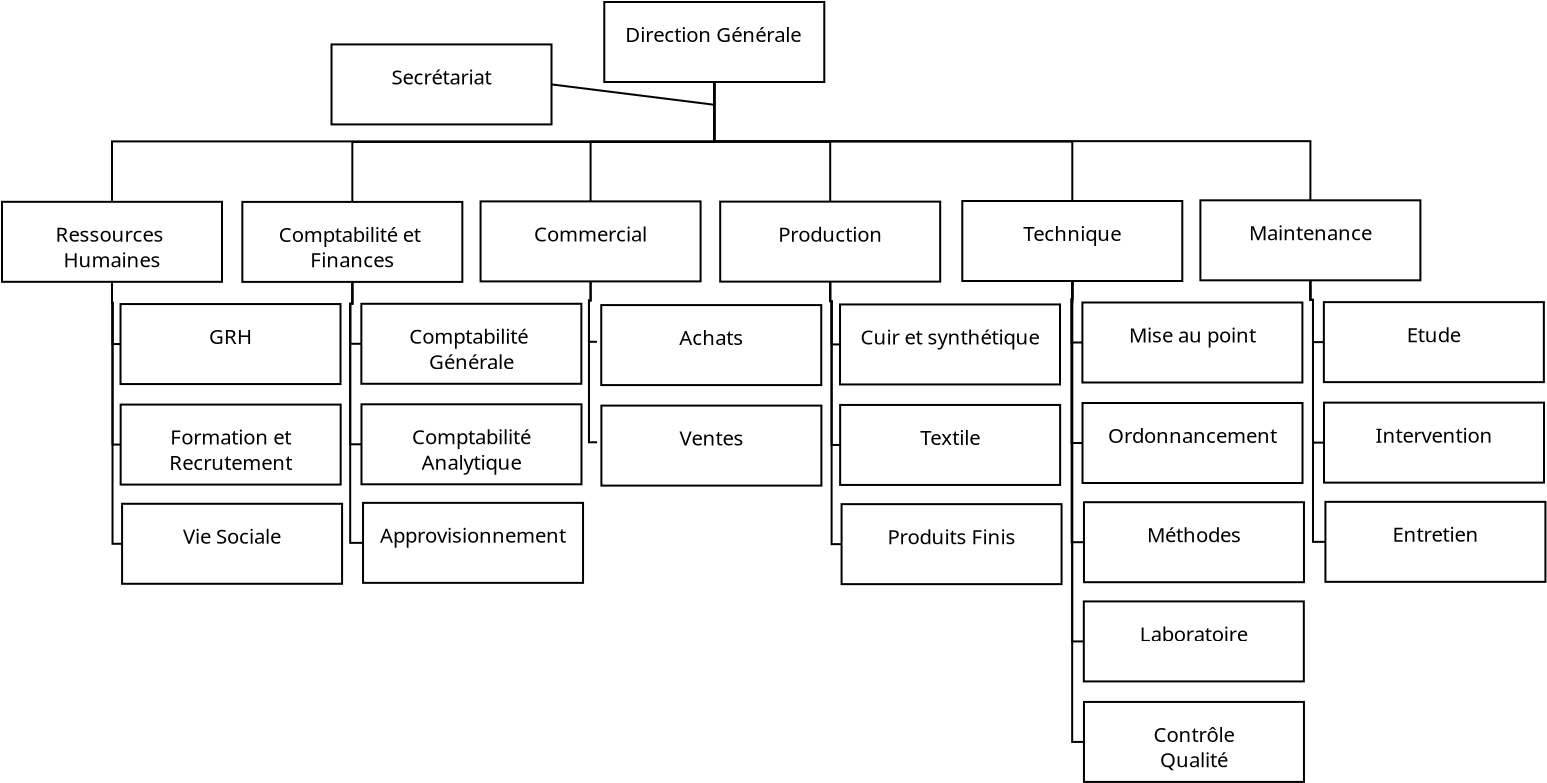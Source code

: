 <?xml version="1.0" encoding="UTF-8"?>
<dia:diagram xmlns:dia="http://www.lysator.liu.se/~alla/dia/">
  <dia:layer name="Arrière-plan" visible="true" active="true">
    <dia:object type="Standard - Box" version="0" id="O0">
      <dia:attribute name="obj_pos">
        <dia:point val="35.109,-3.043"/>
      </dia:attribute>
      <dia:attribute name="obj_bb">
        <dia:rectangle val="35.059,-3.093;46.159,1.007"/>
      </dia:attribute>
      <dia:attribute name="elem_corner">
        <dia:point val="35.109,-3.043"/>
      </dia:attribute>
      <dia:attribute name="elem_width">
        <dia:real val="11"/>
      </dia:attribute>
      <dia:attribute name="elem_height">
        <dia:real val="4.0"/>
      </dia:attribute>
      <dia:attribute name="show_background">
        <dia:boolean val="true"/>
      </dia:attribute>
    </dia:object>
    <dia:object type="Standard - Text" version="1" id="O1">
      <dia:attribute name="obj_pos">
        <dia:point val="40.609,-1.043"/>
      </dia:attribute>
      <dia:attribute name="obj_bb">
        <dia:rectangle val="35.842,-1.985;45.377,-0.803"/>
      </dia:attribute>
      <dia:attribute name="text">
        <dia:composite type="text">
          <dia:attribute name="string">
            <dia:string>#Direction Générale#</dia:string>
          </dia:attribute>
          <dia:attribute name="font">
            <dia:font family="sans" style="0" name="Helvetica"/>
          </dia:attribute>
          <dia:attribute name="height">
            <dia:real val="1.27"/>
          </dia:attribute>
          <dia:attribute name="pos">
            <dia:point val="40.609,-1.043"/>
          </dia:attribute>
          <dia:attribute name="color">
            <dia:color val="#000000"/>
          </dia:attribute>
          <dia:attribute name="alignment">
            <dia:enum val="1"/>
          </dia:attribute>
        </dia:composite>
      </dia:attribute>
      <dia:attribute name="valign">
        <dia:enum val="3"/>
      </dia:attribute>
      <dia:connections>
        <dia:connection handle="0" to="O0" connection="8"/>
      </dia:connections>
    </dia:object>
    <dia:object type="Standard - Box" version="0" id="O2">
      <dia:attribute name="obj_pos">
        <dia:point val="4.995,6.948"/>
      </dia:attribute>
      <dia:attribute name="obj_bb">
        <dia:rectangle val="4.945,6.898;16.045,10.998"/>
      </dia:attribute>
      <dia:attribute name="elem_corner">
        <dia:point val="4.995,6.948"/>
      </dia:attribute>
      <dia:attribute name="elem_width">
        <dia:real val="11"/>
      </dia:attribute>
      <dia:attribute name="elem_height">
        <dia:real val="4.0"/>
      </dia:attribute>
      <dia:attribute name="show_background">
        <dia:boolean val="true"/>
      </dia:attribute>
    </dia:object>
    <dia:object type="Standard - Text" version="1" id="O3">
      <dia:attribute name="obj_pos">
        <dia:point val="10.495,8.948"/>
      </dia:attribute>
      <dia:attribute name="obj_bb">
        <dia:rectangle val="7.447,7.976;13.514,10.517"/>
      </dia:attribute>
      <dia:attribute name="text">
        <dia:composite type="text">
          <dia:attribute name="string">
            <dia:string>#Ressources 
Humaines#</dia:string>
          </dia:attribute>
          <dia:attribute name="font">
            <dia:font family="sans" style="0" name="Helvetica"/>
          </dia:attribute>
          <dia:attribute name="height">
            <dia:real val="1.27"/>
          </dia:attribute>
          <dia:attribute name="pos">
            <dia:point val="10.495,8.948"/>
          </dia:attribute>
          <dia:attribute name="color">
            <dia:color val="#000000"/>
          </dia:attribute>
          <dia:attribute name="alignment">
            <dia:enum val="1"/>
          </dia:attribute>
        </dia:composite>
      </dia:attribute>
      <dia:attribute name="valign">
        <dia:enum val="3"/>
      </dia:attribute>
      <dia:connections>
        <dia:connection handle="0" to="O2" connection="8"/>
      </dia:connections>
    </dia:object>
    <dia:object type="Standard - Box" version="0" id="O4">
      <dia:attribute name="obj_pos">
        <dia:point val="17.012,6.952"/>
      </dia:attribute>
      <dia:attribute name="obj_bb">
        <dia:rectangle val="16.962,6.902;28.062,11.002"/>
      </dia:attribute>
      <dia:attribute name="elem_corner">
        <dia:point val="17.012,6.952"/>
      </dia:attribute>
      <dia:attribute name="elem_width">
        <dia:real val="11"/>
      </dia:attribute>
      <dia:attribute name="elem_height">
        <dia:real val="4.0"/>
      </dia:attribute>
      <dia:attribute name="show_background">
        <dia:boolean val="true"/>
      </dia:attribute>
    </dia:object>
    <dia:object type="Standard - Text" version="1" id="O5">
      <dia:attribute name="obj_pos">
        <dia:point val="22.512,8.952"/>
      </dia:attribute>
      <dia:attribute name="obj_bb">
        <dia:rectangle val="18.43,7.98;26.625,10.522"/>
      </dia:attribute>
      <dia:attribute name="text">
        <dia:composite type="text">
          <dia:attribute name="string">
            <dia:string>#Comptabilité et 
Finances#</dia:string>
          </dia:attribute>
          <dia:attribute name="font">
            <dia:font family="sans" style="0" name="Helvetica"/>
          </dia:attribute>
          <dia:attribute name="height">
            <dia:real val="1.27"/>
          </dia:attribute>
          <dia:attribute name="pos">
            <dia:point val="22.512,8.952"/>
          </dia:attribute>
          <dia:attribute name="color">
            <dia:color val="#000000"/>
          </dia:attribute>
          <dia:attribute name="alignment">
            <dia:enum val="1"/>
          </dia:attribute>
        </dia:composite>
      </dia:attribute>
      <dia:attribute name="valign">
        <dia:enum val="3"/>
      </dia:attribute>
      <dia:connections>
        <dia:connection handle="0" to="O4" connection="8"/>
      </dia:connections>
    </dia:object>
    <dia:object type="Standard - Box" version="0" id="O6">
      <dia:attribute name="obj_pos">
        <dia:point val="28.924,6.927"/>
      </dia:attribute>
      <dia:attribute name="obj_bb">
        <dia:rectangle val="28.875,6.877;39.974,10.977"/>
      </dia:attribute>
      <dia:attribute name="elem_corner">
        <dia:point val="28.924,6.927"/>
      </dia:attribute>
      <dia:attribute name="elem_width">
        <dia:real val="11"/>
      </dia:attribute>
      <dia:attribute name="elem_height">
        <dia:real val="4.0"/>
      </dia:attribute>
      <dia:attribute name="show_background">
        <dia:boolean val="true"/>
      </dia:attribute>
    </dia:object>
    <dia:object type="Standard - Text" version="1" id="O7">
      <dia:attribute name="obj_pos">
        <dia:point val="34.425,8.927"/>
      </dia:attribute>
      <dia:attribute name="obj_bb">
        <dia:rectangle val="31.388,7.955;37.49,9.227"/>
      </dia:attribute>
      <dia:attribute name="text">
        <dia:composite type="text">
          <dia:attribute name="string">
            <dia:string>#Commercial#</dia:string>
          </dia:attribute>
          <dia:attribute name="font">
            <dia:font family="sans" style="0" name="Helvetica"/>
          </dia:attribute>
          <dia:attribute name="height">
            <dia:real val="1.27"/>
          </dia:attribute>
          <dia:attribute name="pos">
            <dia:point val="34.425,8.927"/>
          </dia:attribute>
          <dia:attribute name="color">
            <dia:color val="#000000"/>
          </dia:attribute>
          <dia:attribute name="alignment">
            <dia:enum val="1"/>
          </dia:attribute>
        </dia:composite>
      </dia:attribute>
      <dia:attribute name="valign">
        <dia:enum val="3"/>
      </dia:attribute>
      <dia:connections>
        <dia:connection handle="0" to="O6" connection="8"/>
      </dia:connections>
    </dia:object>
    <dia:object type="Standard - Box" version="0" id="O8">
      <dia:attribute name="obj_pos">
        <dia:point val="40.905,6.938"/>
      </dia:attribute>
      <dia:attribute name="obj_bb">
        <dia:rectangle val="40.855,6.888;51.955,10.988"/>
      </dia:attribute>
      <dia:attribute name="elem_corner">
        <dia:point val="40.905,6.938"/>
      </dia:attribute>
      <dia:attribute name="elem_width">
        <dia:real val="11"/>
      </dia:attribute>
      <dia:attribute name="elem_height">
        <dia:real val="4.0"/>
      </dia:attribute>
      <dia:attribute name="show_background">
        <dia:boolean val="true"/>
      </dia:attribute>
    </dia:object>
    <dia:object type="Standard - Text" version="1" id="O9">
      <dia:attribute name="obj_pos">
        <dia:point val="46.405,8.938"/>
      </dia:attribute>
      <dia:attribute name="obj_bb">
        <dia:rectangle val="43.706,7.966;49.134,9.237"/>
      </dia:attribute>
      <dia:attribute name="text">
        <dia:composite type="text">
          <dia:attribute name="string">
            <dia:string>#Production#</dia:string>
          </dia:attribute>
          <dia:attribute name="font">
            <dia:font family="sans" style="0" name="Helvetica"/>
          </dia:attribute>
          <dia:attribute name="height">
            <dia:real val="1.27"/>
          </dia:attribute>
          <dia:attribute name="pos">
            <dia:point val="46.405,8.938"/>
          </dia:attribute>
          <dia:attribute name="color">
            <dia:color val="#000000"/>
          </dia:attribute>
          <dia:attribute name="alignment">
            <dia:enum val="1"/>
          </dia:attribute>
        </dia:composite>
      </dia:attribute>
      <dia:attribute name="valign">
        <dia:enum val="3"/>
      </dia:attribute>
      <dia:connections>
        <dia:connection handle="0" to="O8" connection="8"/>
      </dia:connections>
    </dia:object>
    <dia:object type="Standard - Box" version="0" id="O10">
      <dia:attribute name="obj_pos">
        <dia:point val="53.01,6.907"/>
      </dia:attribute>
      <dia:attribute name="obj_bb">
        <dia:rectangle val="52.96,6.857;64.06,10.957"/>
      </dia:attribute>
      <dia:attribute name="elem_corner">
        <dia:point val="53.01,6.907"/>
      </dia:attribute>
      <dia:attribute name="elem_width">
        <dia:real val="11"/>
      </dia:attribute>
      <dia:attribute name="elem_height">
        <dia:real val="4.0"/>
      </dia:attribute>
      <dia:attribute name="show_background">
        <dia:boolean val="true"/>
      </dia:attribute>
    </dia:object>
    <dia:object type="Standard - Text" version="1" id="O11">
      <dia:attribute name="obj_pos">
        <dia:point val="58.51,8.907"/>
      </dia:attribute>
      <dia:attribute name="obj_bb">
        <dia:rectangle val="55.955,7.935;61.095,9.206"/>
      </dia:attribute>
      <dia:attribute name="text">
        <dia:composite type="text">
          <dia:attribute name="string">
            <dia:string>#Technique#</dia:string>
          </dia:attribute>
          <dia:attribute name="font">
            <dia:font family="sans" style="0" name="Helvetica"/>
          </dia:attribute>
          <dia:attribute name="height">
            <dia:real val="1.27"/>
          </dia:attribute>
          <dia:attribute name="pos">
            <dia:point val="58.51,8.907"/>
          </dia:attribute>
          <dia:attribute name="color">
            <dia:color val="#000000"/>
          </dia:attribute>
          <dia:attribute name="alignment">
            <dia:enum val="1"/>
          </dia:attribute>
        </dia:composite>
      </dia:attribute>
      <dia:attribute name="valign">
        <dia:enum val="3"/>
      </dia:attribute>
      <dia:connections>
        <dia:connection handle="0" to="O10" connection="8"/>
      </dia:connections>
    </dia:object>
    <dia:object type="Standard - Box" version="0" id="O12">
      <dia:attribute name="obj_pos">
        <dia:point val="64.915,6.873"/>
      </dia:attribute>
      <dia:attribute name="obj_bb">
        <dia:rectangle val="64.865,6.823;75.965,10.923"/>
      </dia:attribute>
      <dia:attribute name="elem_corner">
        <dia:point val="64.915,6.873"/>
      </dia:attribute>
      <dia:attribute name="elem_width">
        <dia:real val="11"/>
      </dia:attribute>
      <dia:attribute name="elem_height">
        <dia:real val="4.0"/>
      </dia:attribute>
      <dia:attribute name="show_background">
        <dia:boolean val="true"/>
      </dia:attribute>
    </dia:object>
    <dia:object type="Standard - Text" version="1" id="O13">
      <dia:attribute name="obj_pos">
        <dia:point val="70.415,8.873"/>
      </dia:attribute>
      <dia:attribute name="obj_bb">
        <dia:rectangle val="67.148,7.901;73.712,9.172"/>
      </dia:attribute>
      <dia:attribute name="text">
        <dia:composite type="text">
          <dia:attribute name="string">
            <dia:string>#Maintenance#</dia:string>
          </dia:attribute>
          <dia:attribute name="font">
            <dia:font family="sans" style="0" name="Helvetica"/>
          </dia:attribute>
          <dia:attribute name="height">
            <dia:real val="1.27"/>
          </dia:attribute>
          <dia:attribute name="pos">
            <dia:point val="70.415,8.873"/>
          </dia:attribute>
          <dia:attribute name="color">
            <dia:color val="#000000"/>
          </dia:attribute>
          <dia:attribute name="alignment">
            <dia:enum val="1"/>
          </dia:attribute>
        </dia:composite>
      </dia:attribute>
      <dia:attribute name="valign">
        <dia:enum val="3"/>
      </dia:attribute>
      <dia:connections>
        <dia:connection handle="0" to="O12" connection="8"/>
      </dia:connections>
    </dia:object>
    <dia:object type="Standard - Box" version="0" id="O14">
      <dia:attribute name="obj_pos">
        <dia:point val="21.471,-0.922"/>
      </dia:attribute>
      <dia:attribute name="obj_bb">
        <dia:rectangle val="21.421,-0.972;32.521,3.128"/>
      </dia:attribute>
      <dia:attribute name="elem_corner">
        <dia:point val="21.471,-0.922"/>
      </dia:attribute>
      <dia:attribute name="elem_width">
        <dia:real val="11"/>
      </dia:attribute>
      <dia:attribute name="elem_height">
        <dia:real val="4.0"/>
      </dia:attribute>
      <dia:attribute name="show_background">
        <dia:boolean val="true"/>
      </dia:attribute>
    </dia:object>
    <dia:object type="Standard - Text" version="1" id="O15">
      <dia:attribute name="obj_pos">
        <dia:point val="26.971,1.078"/>
      </dia:attribute>
      <dia:attribute name="obj_bb">
        <dia:rectangle val="24.177,0.136;29.765,1.318"/>
      </dia:attribute>
      <dia:attribute name="text">
        <dia:composite type="text">
          <dia:attribute name="string">
            <dia:string>#Secrétariat#</dia:string>
          </dia:attribute>
          <dia:attribute name="font">
            <dia:font family="sans" style="0" name="Helvetica"/>
          </dia:attribute>
          <dia:attribute name="height">
            <dia:real val="1.27"/>
          </dia:attribute>
          <dia:attribute name="pos">
            <dia:point val="26.971,1.078"/>
          </dia:attribute>
          <dia:attribute name="color">
            <dia:color val="#000000"/>
          </dia:attribute>
          <dia:attribute name="alignment">
            <dia:enum val="1"/>
          </dia:attribute>
        </dia:composite>
      </dia:attribute>
      <dia:attribute name="valign">
        <dia:enum val="3"/>
      </dia:attribute>
      <dia:connections>
        <dia:connection handle="0" to="O14" connection="8"/>
      </dia:connections>
    </dia:object>
    <dia:object type="Standard - Box" version="0" id="O16">
      <dia:attribute name="obj_pos">
        <dia:point val="46.896,12.079"/>
      </dia:attribute>
      <dia:attribute name="obj_bb">
        <dia:rectangle val="46.846,12.029;57.946,16.129"/>
      </dia:attribute>
      <dia:attribute name="elem_corner">
        <dia:point val="46.896,12.079"/>
      </dia:attribute>
      <dia:attribute name="elem_width">
        <dia:real val="11"/>
      </dia:attribute>
      <dia:attribute name="elem_height">
        <dia:real val="4.0"/>
      </dia:attribute>
      <dia:attribute name="show_background">
        <dia:boolean val="true"/>
      </dia:attribute>
    </dia:object>
    <dia:object type="Standard - Text" version="1" id="O17">
      <dia:attribute name="obj_pos">
        <dia:point val="52.396,14.079"/>
      </dia:attribute>
      <dia:attribute name="obj_bb">
        <dia:rectangle val="47.522,13.107;57.299,14.378"/>
      </dia:attribute>
      <dia:attribute name="text">
        <dia:composite type="text">
          <dia:attribute name="string">
            <dia:string>#Cuir et synthétique#</dia:string>
          </dia:attribute>
          <dia:attribute name="font">
            <dia:font family="sans" style="0" name="Helvetica"/>
          </dia:attribute>
          <dia:attribute name="height">
            <dia:real val="1.27"/>
          </dia:attribute>
          <dia:attribute name="pos">
            <dia:point val="52.396,14.079"/>
          </dia:attribute>
          <dia:attribute name="color">
            <dia:color val="#000000"/>
          </dia:attribute>
          <dia:attribute name="alignment">
            <dia:enum val="1"/>
          </dia:attribute>
        </dia:composite>
      </dia:attribute>
      <dia:attribute name="valign">
        <dia:enum val="3"/>
      </dia:attribute>
      <dia:connections>
        <dia:connection handle="0" to="O16" connection="8"/>
      </dia:connections>
    </dia:object>
    <dia:object type="Standard - Box" version="0" id="O18">
      <dia:attribute name="obj_pos">
        <dia:point val="46.902,17.104"/>
      </dia:attribute>
      <dia:attribute name="obj_bb">
        <dia:rectangle val="46.852,17.054;57.952,21.154"/>
      </dia:attribute>
      <dia:attribute name="elem_corner">
        <dia:point val="46.902,17.104"/>
      </dia:attribute>
      <dia:attribute name="elem_width">
        <dia:real val="11"/>
      </dia:attribute>
      <dia:attribute name="elem_height">
        <dia:real val="4.0"/>
      </dia:attribute>
      <dia:attribute name="show_background">
        <dia:boolean val="true"/>
      </dia:attribute>
    </dia:object>
    <dia:object type="Standard - Text" version="1" id="O19">
      <dia:attribute name="obj_pos">
        <dia:point val="52.402,19.104"/>
      </dia:attribute>
      <dia:attribute name="obj_bb">
        <dia:rectangle val="50.781,18.132;54.053,19.403"/>
      </dia:attribute>
      <dia:attribute name="text">
        <dia:composite type="text">
          <dia:attribute name="string">
            <dia:string>#Textile#</dia:string>
          </dia:attribute>
          <dia:attribute name="font">
            <dia:font family="sans" style="0" name="Helvetica"/>
          </dia:attribute>
          <dia:attribute name="height">
            <dia:real val="1.27"/>
          </dia:attribute>
          <dia:attribute name="pos">
            <dia:point val="52.402,19.104"/>
          </dia:attribute>
          <dia:attribute name="color">
            <dia:color val="#000000"/>
          </dia:attribute>
          <dia:attribute name="alignment">
            <dia:enum val="1"/>
          </dia:attribute>
        </dia:composite>
      </dia:attribute>
      <dia:attribute name="valign">
        <dia:enum val="3"/>
      </dia:attribute>
      <dia:connections>
        <dia:connection handle="0" to="O18" connection="8"/>
      </dia:connections>
    </dia:object>
    <dia:object type="Standard - Box" version="0" id="O20">
      <dia:attribute name="obj_pos">
        <dia:point val="46.974,22.064"/>
      </dia:attribute>
      <dia:attribute name="obj_bb">
        <dia:rectangle val="46.924,22.015;58.024,26.114"/>
      </dia:attribute>
      <dia:attribute name="elem_corner">
        <dia:point val="46.974,22.064"/>
      </dia:attribute>
      <dia:attribute name="elem_width">
        <dia:real val="11"/>
      </dia:attribute>
      <dia:attribute name="elem_height">
        <dia:real val="4.0"/>
      </dia:attribute>
      <dia:attribute name="show_background">
        <dia:boolean val="true"/>
      </dia:attribute>
    </dia:object>
    <dia:object type="Standard - Text" version="1" id="O21">
      <dia:attribute name="obj_pos">
        <dia:point val="52.474,24.064"/>
      </dia:attribute>
      <dia:attribute name="obj_bb">
        <dia:rectangle val="49.135,23.092;55.842,24.364"/>
      </dia:attribute>
      <dia:attribute name="text">
        <dia:composite type="text">
          <dia:attribute name="string">
            <dia:string>#Produits Finis#</dia:string>
          </dia:attribute>
          <dia:attribute name="font">
            <dia:font family="sans" style="0" name="Helvetica"/>
          </dia:attribute>
          <dia:attribute name="height">
            <dia:real val="1.27"/>
          </dia:attribute>
          <dia:attribute name="pos">
            <dia:point val="52.474,24.064"/>
          </dia:attribute>
          <dia:attribute name="color">
            <dia:color val="#000000"/>
          </dia:attribute>
          <dia:attribute name="alignment">
            <dia:enum val="1"/>
          </dia:attribute>
        </dia:composite>
      </dia:attribute>
      <dia:attribute name="valign">
        <dia:enum val="3"/>
      </dia:attribute>
      <dia:connections>
        <dia:connection handle="0" to="O20" connection="8"/>
      </dia:connections>
    </dia:object>
    <dia:object type="Standard - Box" version="0" id="O22">
      <dia:attribute name="obj_pos">
        <dia:point val="22.963,12.046"/>
      </dia:attribute>
      <dia:attribute name="obj_bb">
        <dia:rectangle val="22.913,11.996;34.013,16.096"/>
      </dia:attribute>
      <dia:attribute name="elem_corner">
        <dia:point val="22.963,12.046"/>
      </dia:attribute>
      <dia:attribute name="elem_width">
        <dia:real val="11"/>
      </dia:attribute>
      <dia:attribute name="elem_height">
        <dia:real val="4.0"/>
      </dia:attribute>
      <dia:attribute name="show_background">
        <dia:boolean val="true"/>
      </dia:attribute>
    </dia:object>
    <dia:object type="Standard - Text" version="1" id="O23">
      <dia:attribute name="obj_pos">
        <dia:point val="28.463,14.046"/>
      </dia:attribute>
      <dia:attribute name="obj_bb">
        <dia:rectangle val="25.023,13.074;31.873,15.616"/>
      </dia:attribute>
      <dia:attribute name="text">
        <dia:composite type="text">
          <dia:attribute name="string">
            <dia:string>#Comptabilité 
Générale#</dia:string>
          </dia:attribute>
          <dia:attribute name="font">
            <dia:font family="sans" style="0" name="Helvetica"/>
          </dia:attribute>
          <dia:attribute name="height">
            <dia:real val="1.27"/>
          </dia:attribute>
          <dia:attribute name="pos">
            <dia:point val="28.463,14.046"/>
          </dia:attribute>
          <dia:attribute name="color">
            <dia:color val="#000000"/>
          </dia:attribute>
          <dia:attribute name="alignment">
            <dia:enum val="1"/>
          </dia:attribute>
        </dia:composite>
      </dia:attribute>
      <dia:attribute name="valign">
        <dia:enum val="3"/>
      </dia:attribute>
      <dia:connections>
        <dia:connection handle="0" to="O22" connection="8"/>
      </dia:connections>
    </dia:object>
    <dia:object type="Standard - Box" version="0" id="O24">
      <dia:attribute name="obj_pos">
        <dia:point val="22.969,17.072"/>
      </dia:attribute>
      <dia:attribute name="obj_bb">
        <dia:rectangle val="22.919,17.022;34.019,21.122"/>
      </dia:attribute>
      <dia:attribute name="elem_corner">
        <dia:point val="22.969,17.072"/>
      </dia:attribute>
      <dia:attribute name="elem_width">
        <dia:real val="11"/>
      </dia:attribute>
      <dia:attribute name="elem_height">
        <dia:real val="4.0"/>
      </dia:attribute>
      <dia:attribute name="show_background">
        <dia:boolean val="true"/>
      </dia:attribute>
    </dia:object>
    <dia:object type="Standard - Text" version="1" id="O25">
      <dia:attribute name="obj_pos">
        <dia:point val="28.469,19.072"/>
      </dia:attribute>
      <dia:attribute name="obj_bb">
        <dia:rectangle val="25.22,18.1;31.747,20.641"/>
      </dia:attribute>
      <dia:attribute name="text">
        <dia:composite type="text">
          <dia:attribute name="string">
            <dia:string>#Comptabilité
Analytique#</dia:string>
          </dia:attribute>
          <dia:attribute name="font">
            <dia:font family="sans" style="0" name="Helvetica"/>
          </dia:attribute>
          <dia:attribute name="height">
            <dia:real val="1.27"/>
          </dia:attribute>
          <dia:attribute name="pos">
            <dia:point val="28.469,19.072"/>
          </dia:attribute>
          <dia:attribute name="color">
            <dia:color val="#000000"/>
          </dia:attribute>
          <dia:attribute name="alignment">
            <dia:enum val="1"/>
          </dia:attribute>
        </dia:composite>
      </dia:attribute>
      <dia:attribute name="valign">
        <dia:enum val="3"/>
      </dia:attribute>
      <dia:connections>
        <dia:connection handle="0" to="O24" connection="8"/>
      </dia:connections>
    </dia:object>
    <dia:object type="Standard - Box" version="0" id="O26">
      <dia:attribute name="obj_pos">
        <dia:point val="34.958,12.111"/>
      </dia:attribute>
      <dia:attribute name="obj_bb">
        <dia:rectangle val="34.908,12.061;46.008,16.161"/>
      </dia:attribute>
      <dia:attribute name="elem_corner">
        <dia:point val="34.958,12.111"/>
      </dia:attribute>
      <dia:attribute name="elem_width">
        <dia:real val="11"/>
      </dia:attribute>
      <dia:attribute name="elem_height">
        <dia:real val="4.0"/>
      </dia:attribute>
      <dia:attribute name="show_background">
        <dia:boolean val="true"/>
      </dia:attribute>
    </dia:object>
    <dia:object type="Standard - Text" version="1" id="O27">
      <dia:attribute name="obj_pos">
        <dia:point val="40.458,14.111"/>
      </dia:attribute>
      <dia:attribute name="obj_bb">
        <dia:rectangle val="38.745,13.139;42.202,14.41"/>
      </dia:attribute>
      <dia:attribute name="text">
        <dia:composite type="text">
          <dia:attribute name="string">
            <dia:string>#Achats#</dia:string>
          </dia:attribute>
          <dia:attribute name="font">
            <dia:font family="sans" style="0" name="Helvetica"/>
          </dia:attribute>
          <dia:attribute name="height">
            <dia:real val="1.27"/>
          </dia:attribute>
          <dia:attribute name="pos">
            <dia:point val="40.458,14.111"/>
          </dia:attribute>
          <dia:attribute name="color">
            <dia:color val="#000000"/>
          </dia:attribute>
          <dia:attribute name="alignment">
            <dia:enum val="1"/>
          </dia:attribute>
        </dia:composite>
      </dia:attribute>
      <dia:attribute name="valign">
        <dia:enum val="3"/>
      </dia:attribute>
      <dia:connections>
        <dia:connection handle="0" to="O26" connection="8"/>
      </dia:connections>
    </dia:object>
    <dia:object type="Standard - Box" version="0" id="O28">
      <dia:attribute name="obj_pos">
        <dia:point val="34.965,17.137"/>
      </dia:attribute>
      <dia:attribute name="obj_bb">
        <dia:rectangle val="34.915,17.087;46.015,21.186"/>
      </dia:attribute>
      <dia:attribute name="elem_corner">
        <dia:point val="34.965,17.137"/>
      </dia:attribute>
      <dia:attribute name="elem_width">
        <dia:real val="11"/>
      </dia:attribute>
      <dia:attribute name="elem_height">
        <dia:real val="4.0"/>
      </dia:attribute>
      <dia:attribute name="show_background">
        <dia:boolean val="true"/>
      </dia:attribute>
    </dia:object>
    <dia:object type="Standard - Text" version="1" id="O29">
      <dia:attribute name="obj_pos">
        <dia:point val="40.465,19.137"/>
      </dia:attribute>
      <dia:attribute name="obj_bb">
        <dia:rectangle val="38.747,18.164;42.212,19.436"/>
      </dia:attribute>
      <dia:attribute name="text">
        <dia:composite type="text">
          <dia:attribute name="string">
            <dia:string>#Ventes#</dia:string>
          </dia:attribute>
          <dia:attribute name="font">
            <dia:font family="sans" style="0" name="Helvetica"/>
          </dia:attribute>
          <dia:attribute name="height">
            <dia:real val="1.27"/>
          </dia:attribute>
          <dia:attribute name="pos">
            <dia:point val="40.465,19.137"/>
          </dia:attribute>
          <dia:attribute name="color">
            <dia:color val="#000000"/>
          </dia:attribute>
          <dia:attribute name="alignment">
            <dia:enum val="1"/>
          </dia:attribute>
        </dia:composite>
      </dia:attribute>
      <dia:attribute name="valign">
        <dia:enum val="3"/>
      </dia:attribute>
      <dia:connections>
        <dia:connection handle="0" to="O28" connection="8"/>
      </dia:connections>
    </dia:object>
    <dia:object type="Standard - Box" version="0" id="O30">
      <dia:attribute name="obj_pos">
        <dia:point val="59.015,11.982"/>
      </dia:attribute>
      <dia:attribute name="obj_bb">
        <dia:rectangle val="58.965,11.931;70.065,16.032"/>
      </dia:attribute>
      <dia:attribute name="elem_corner">
        <dia:point val="59.015,11.982"/>
      </dia:attribute>
      <dia:attribute name="elem_width">
        <dia:real val="11"/>
      </dia:attribute>
      <dia:attribute name="elem_height">
        <dia:real val="4.0"/>
      </dia:attribute>
      <dia:attribute name="show_background">
        <dia:boolean val="true"/>
      </dia:attribute>
    </dia:object>
    <dia:object type="Standard - Text" version="1" id="O31">
      <dia:attribute name="obj_pos">
        <dia:point val="64.515,13.982"/>
      </dia:attribute>
      <dia:attribute name="obj_bb">
        <dia:rectangle val="61.11,13.009;67.949,14.281"/>
      </dia:attribute>
      <dia:attribute name="text">
        <dia:composite type="text">
          <dia:attribute name="string">
            <dia:string>#Mise au point#</dia:string>
          </dia:attribute>
          <dia:attribute name="font">
            <dia:font family="sans" style="0" name="Helvetica"/>
          </dia:attribute>
          <dia:attribute name="height">
            <dia:real val="1.27"/>
          </dia:attribute>
          <dia:attribute name="pos">
            <dia:point val="64.515,13.982"/>
          </dia:attribute>
          <dia:attribute name="color">
            <dia:color val="#000000"/>
          </dia:attribute>
          <dia:attribute name="alignment">
            <dia:enum val="1"/>
          </dia:attribute>
        </dia:composite>
      </dia:attribute>
      <dia:attribute name="valign">
        <dia:enum val="3"/>
      </dia:attribute>
      <dia:connections>
        <dia:connection handle="0" to="O30" connection="8"/>
      </dia:connections>
    </dia:object>
    <dia:object type="Standard - Box" version="0" id="O32">
      <dia:attribute name="obj_pos">
        <dia:point val="59.021,17.007"/>
      </dia:attribute>
      <dia:attribute name="obj_bb">
        <dia:rectangle val="58.971,16.957;70.071,21.057"/>
      </dia:attribute>
      <dia:attribute name="elem_corner">
        <dia:point val="59.021,17.007"/>
      </dia:attribute>
      <dia:attribute name="elem_width">
        <dia:real val="11"/>
      </dia:attribute>
      <dia:attribute name="elem_height">
        <dia:real val="4.0"/>
      </dia:attribute>
      <dia:attribute name="show_background">
        <dia:boolean val="true"/>
      </dia:attribute>
    </dia:object>
    <dia:object type="Standard - Text" version="1" id="O33">
      <dia:attribute name="obj_pos">
        <dia:point val="64.521,19.007"/>
      </dia:attribute>
      <dia:attribute name="obj_bb">
        <dia:rectangle val="60.095,18.035;68.977,19.306"/>
      </dia:attribute>
      <dia:attribute name="text">
        <dia:composite type="text">
          <dia:attribute name="string">
            <dia:string>#Ordonnancement#</dia:string>
          </dia:attribute>
          <dia:attribute name="font">
            <dia:font family="sans" style="0" name="Helvetica"/>
          </dia:attribute>
          <dia:attribute name="height">
            <dia:real val="1.27"/>
          </dia:attribute>
          <dia:attribute name="pos">
            <dia:point val="64.521,19.007"/>
          </dia:attribute>
          <dia:attribute name="color">
            <dia:color val="#000000"/>
          </dia:attribute>
          <dia:attribute name="alignment">
            <dia:enum val="1"/>
          </dia:attribute>
        </dia:composite>
      </dia:attribute>
      <dia:attribute name="valign">
        <dia:enum val="3"/>
      </dia:attribute>
      <dia:connections>
        <dia:connection handle="0" to="O32" connection="8"/>
      </dia:connections>
    </dia:object>
    <dia:object type="Standard - Box" version="0" id="O34">
      <dia:attribute name="obj_pos">
        <dia:point val="59.093,21.967"/>
      </dia:attribute>
      <dia:attribute name="obj_bb">
        <dia:rectangle val="59.042,21.917;70.142,26.017"/>
      </dia:attribute>
      <dia:attribute name="elem_corner">
        <dia:point val="59.093,21.967"/>
      </dia:attribute>
      <dia:attribute name="elem_width">
        <dia:real val="11"/>
      </dia:attribute>
      <dia:attribute name="elem_height">
        <dia:real val="4.0"/>
      </dia:attribute>
      <dia:attribute name="show_background">
        <dia:boolean val="true"/>
      </dia:attribute>
    </dia:object>
    <dia:object type="Standard - Text" version="1" id="O35">
      <dia:attribute name="obj_pos">
        <dia:point val="64.593,23.967"/>
      </dia:attribute>
      <dia:attribute name="obj_bb">
        <dia:rectangle val="62.112,22.995;67.102,24.266"/>
      </dia:attribute>
      <dia:attribute name="text">
        <dia:composite type="text">
          <dia:attribute name="string">
            <dia:string>#Méthodes#</dia:string>
          </dia:attribute>
          <dia:attribute name="font">
            <dia:font family="sans" style="0" name="Helvetica"/>
          </dia:attribute>
          <dia:attribute name="height">
            <dia:real val="1.27"/>
          </dia:attribute>
          <dia:attribute name="pos">
            <dia:point val="64.593,23.967"/>
          </dia:attribute>
          <dia:attribute name="color">
            <dia:color val="#000000"/>
          </dia:attribute>
          <dia:attribute name="alignment">
            <dia:enum val="1"/>
          </dia:attribute>
        </dia:composite>
      </dia:attribute>
      <dia:attribute name="valign">
        <dia:enum val="3"/>
      </dia:attribute>
      <dia:connections>
        <dia:connection handle="0" to="O34" connection="8"/>
      </dia:connections>
    </dia:object>
    <dia:object type="Standard - Box" version="0" id="O36">
      <dia:attribute name="obj_pos">
        <dia:point val="59.086,26.928"/>
      </dia:attribute>
      <dia:attribute name="obj_bb">
        <dia:rectangle val="59.036,26.878;70.136,30.978"/>
      </dia:attribute>
      <dia:attribute name="elem_corner">
        <dia:point val="59.086,26.928"/>
      </dia:attribute>
      <dia:attribute name="elem_width">
        <dia:real val="11"/>
      </dia:attribute>
      <dia:attribute name="elem_height">
        <dia:real val="4.0"/>
      </dia:attribute>
      <dia:attribute name="show_background">
        <dia:boolean val="true"/>
      </dia:attribute>
    </dia:object>
    <dia:object type="Standard - Text" version="1" id="O37">
      <dia:attribute name="obj_pos">
        <dia:point val="64.586,28.928"/>
      </dia:attribute>
      <dia:attribute name="obj_bb">
        <dia:rectangle val="61.68,27.956;67.522,29.227"/>
      </dia:attribute>
      <dia:attribute name="text">
        <dia:composite type="text">
          <dia:attribute name="string">
            <dia:string>#Laboratoire#</dia:string>
          </dia:attribute>
          <dia:attribute name="font">
            <dia:font family="sans" style="0" name="Helvetica"/>
          </dia:attribute>
          <dia:attribute name="height">
            <dia:real val="1.27"/>
          </dia:attribute>
          <dia:attribute name="pos">
            <dia:point val="64.586,28.928"/>
          </dia:attribute>
          <dia:attribute name="color">
            <dia:color val="#000000"/>
          </dia:attribute>
          <dia:attribute name="alignment">
            <dia:enum val="1"/>
          </dia:attribute>
        </dia:composite>
      </dia:attribute>
      <dia:attribute name="valign">
        <dia:enum val="3"/>
      </dia:attribute>
      <dia:connections>
        <dia:connection handle="0" to="O36" connection="8"/>
      </dia:connections>
    </dia:object>
    <dia:object type="Standard - Box" version="0" id="O38">
      <dia:attribute name="obj_pos">
        <dia:point val="59.093,31.953"/>
      </dia:attribute>
      <dia:attribute name="obj_bb">
        <dia:rectangle val="59.042,31.903;70.142,36.003"/>
      </dia:attribute>
      <dia:attribute name="elem_corner">
        <dia:point val="59.093,31.953"/>
      </dia:attribute>
      <dia:attribute name="elem_width">
        <dia:real val="11"/>
      </dia:attribute>
      <dia:attribute name="elem_height">
        <dia:real val="4.0"/>
      </dia:attribute>
      <dia:attribute name="show_background">
        <dia:boolean val="true"/>
      </dia:attribute>
    </dia:object>
    <dia:object type="Standard - Text" version="1" id="O39">
      <dia:attribute name="obj_pos">
        <dia:point val="64.593,33.953"/>
      </dia:attribute>
      <dia:attribute name="obj_bb">
        <dia:rectangle val="62.447,32.981;66.767,35.522"/>
      </dia:attribute>
      <dia:attribute name="text">
        <dia:composite type="text">
          <dia:attribute name="string">
            <dia:string>#Contrôle
Qualité#</dia:string>
          </dia:attribute>
          <dia:attribute name="font">
            <dia:font family="sans" style="0" name="Helvetica"/>
          </dia:attribute>
          <dia:attribute name="height">
            <dia:real val="1.27"/>
          </dia:attribute>
          <dia:attribute name="pos">
            <dia:point val="64.593,33.953"/>
          </dia:attribute>
          <dia:attribute name="color">
            <dia:color val="#000000"/>
          </dia:attribute>
          <dia:attribute name="alignment">
            <dia:enum val="1"/>
          </dia:attribute>
        </dia:composite>
      </dia:attribute>
      <dia:attribute name="valign">
        <dia:enum val="3"/>
      </dia:attribute>
      <dia:connections>
        <dia:connection handle="0" to="O38" connection="8"/>
      </dia:connections>
    </dia:object>
    <dia:object type="Standard - Box" version="0" id="O40">
      <dia:attribute name="obj_pos">
        <dia:point val="23.047,22.0"/>
      </dia:attribute>
      <dia:attribute name="obj_bb">
        <dia:rectangle val="22.997,21.95;34.097,26.05"/>
      </dia:attribute>
      <dia:attribute name="elem_corner">
        <dia:point val="23.047,22.0"/>
      </dia:attribute>
      <dia:attribute name="elem_width">
        <dia:real val="11"/>
      </dia:attribute>
      <dia:attribute name="elem_height">
        <dia:real val="4.0"/>
      </dia:attribute>
      <dia:attribute name="show_background">
        <dia:boolean val="true"/>
      </dia:attribute>
    </dia:object>
    <dia:object type="Standard - Text" version="1" id="O41">
      <dia:attribute name="obj_pos">
        <dia:point val="28.547,24.0"/>
      </dia:attribute>
      <dia:attribute name="obj_bb">
        <dia:rectangle val="23.607,23.057;33.487,24.24"/>
      </dia:attribute>
      <dia:attribute name="text">
        <dia:composite type="text">
          <dia:attribute name="string">
            <dia:string>#Approvisionnement#</dia:string>
          </dia:attribute>
          <dia:attribute name="font">
            <dia:font family="sans" style="0" name="Helvetica"/>
          </dia:attribute>
          <dia:attribute name="height">
            <dia:real val="1.27"/>
          </dia:attribute>
          <dia:attribute name="pos">
            <dia:point val="28.547,24.0"/>
          </dia:attribute>
          <dia:attribute name="color">
            <dia:color val="#000000"/>
          </dia:attribute>
          <dia:attribute name="alignment">
            <dia:enum val="1"/>
          </dia:attribute>
        </dia:composite>
      </dia:attribute>
      <dia:attribute name="valign">
        <dia:enum val="3"/>
      </dia:attribute>
      <dia:connections>
        <dia:connection handle="0" to="O40" connection="8"/>
      </dia:connections>
    </dia:object>
    <dia:object type="Standard - Box" version="0" id="O42">
      <dia:attribute name="obj_pos">
        <dia:point val="71.088,11.963"/>
      </dia:attribute>
      <dia:attribute name="obj_bb">
        <dia:rectangle val="71.038,11.913;82.138,16.013"/>
      </dia:attribute>
      <dia:attribute name="elem_corner">
        <dia:point val="71.088,11.963"/>
      </dia:attribute>
      <dia:attribute name="elem_width">
        <dia:real val="11"/>
      </dia:attribute>
      <dia:attribute name="elem_height">
        <dia:real val="4.0"/>
      </dia:attribute>
      <dia:attribute name="show_background">
        <dia:boolean val="true"/>
      </dia:attribute>
    </dia:object>
    <dia:object type="Standard - Text" version="1" id="O43">
      <dia:attribute name="obj_pos">
        <dia:point val="76.588,13.963"/>
      </dia:attribute>
      <dia:attribute name="obj_bb">
        <dia:rectangle val="75.112,12.991;78.094,14.262"/>
      </dia:attribute>
      <dia:attribute name="text">
        <dia:composite type="text">
          <dia:attribute name="string">
            <dia:string>#Etude#</dia:string>
          </dia:attribute>
          <dia:attribute name="font">
            <dia:font family="sans" style="0" name="Helvetica"/>
          </dia:attribute>
          <dia:attribute name="height">
            <dia:real val="1.27"/>
          </dia:attribute>
          <dia:attribute name="pos">
            <dia:point val="76.588,13.963"/>
          </dia:attribute>
          <dia:attribute name="color">
            <dia:color val="#000000"/>
          </dia:attribute>
          <dia:attribute name="alignment">
            <dia:enum val="1"/>
          </dia:attribute>
        </dia:composite>
      </dia:attribute>
      <dia:attribute name="valign">
        <dia:enum val="3"/>
      </dia:attribute>
      <dia:connections>
        <dia:connection handle="0" to="O42" connection="8"/>
      </dia:connections>
    </dia:object>
    <dia:object type="Standard - Box" version="0" id="O44">
      <dia:attribute name="obj_pos">
        <dia:point val="71.095,16.988"/>
      </dia:attribute>
      <dia:attribute name="obj_bb">
        <dia:rectangle val="71.045,16.938;82.145,21.038"/>
      </dia:attribute>
      <dia:attribute name="elem_corner">
        <dia:point val="71.095,16.988"/>
      </dia:attribute>
      <dia:attribute name="elem_width">
        <dia:real val="11"/>
      </dia:attribute>
      <dia:attribute name="elem_height">
        <dia:real val="4.0"/>
      </dia:attribute>
      <dia:attribute name="show_background">
        <dia:boolean val="true"/>
      </dia:attribute>
    </dia:object>
    <dia:object type="Standard - Text" version="1" id="O45">
      <dia:attribute name="obj_pos">
        <dia:point val="76.595,18.988"/>
      </dia:attribute>
      <dia:attribute name="obj_bb">
        <dia:rectangle val="73.499,18.016;79.721,19.288"/>
      </dia:attribute>
      <dia:attribute name="text">
        <dia:composite type="text">
          <dia:attribute name="string">
            <dia:string>#Intervention#</dia:string>
          </dia:attribute>
          <dia:attribute name="font">
            <dia:font family="sans" style="0" name="Helvetica"/>
          </dia:attribute>
          <dia:attribute name="height">
            <dia:real val="1.27"/>
          </dia:attribute>
          <dia:attribute name="pos">
            <dia:point val="76.595,18.988"/>
          </dia:attribute>
          <dia:attribute name="color">
            <dia:color val="#000000"/>
          </dia:attribute>
          <dia:attribute name="alignment">
            <dia:enum val="1"/>
          </dia:attribute>
        </dia:composite>
      </dia:attribute>
      <dia:attribute name="valign">
        <dia:enum val="3"/>
      </dia:attribute>
      <dia:connections>
        <dia:connection handle="0" to="O44" connection="8"/>
      </dia:connections>
    </dia:object>
    <dia:object type="Standard - Box" version="0" id="O46">
      <dia:attribute name="obj_pos">
        <dia:point val="71.166,21.949"/>
      </dia:attribute>
      <dia:attribute name="obj_bb">
        <dia:rectangle val="71.116,21.899;82.216,25.999"/>
      </dia:attribute>
      <dia:attribute name="elem_corner">
        <dia:point val="71.166,21.949"/>
      </dia:attribute>
      <dia:attribute name="elem_width">
        <dia:real val="11"/>
      </dia:attribute>
      <dia:attribute name="elem_height">
        <dia:real val="4.0"/>
      </dia:attribute>
      <dia:attribute name="show_background">
        <dia:boolean val="true"/>
      </dia:attribute>
    </dia:object>
    <dia:object type="Standard - Text" version="1" id="O47">
      <dia:attribute name="obj_pos">
        <dia:point val="76.666,23.949"/>
      </dia:attribute>
      <dia:attribute name="obj_bb">
        <dia:rectangle val="74.341,22.977;79.021,24.248"/>
      </dia:attribute>
      <dia:attribute name="text">
        <dia:composite type="text">
          <dia:attribute name="string">
            <dia:string>#Entretien#</dia:string>
          </dia:attribute>
          <dia:attribute name="font">
            <dia:font family="sans" style="0" name="Helvetica"/>
          </dia:attribute>
          <dia:attribute name="height">
            <dia:real val="1.27"/>
          </dia:attribute>
          <dia:attribute name="pos">
            <dia:point val="76.666,23.949"/>
          </dia:attribute>
          <dia:attribute name="color">
            <dia:color val="#000000"/>
          </dia:attribute>
          <dia:attribute name="alignment">
            <dia:enum val="1"/>
          </dia:attribute>
        </dia:composite>
      </dia:attribute>
      <dia:attribute name="valign">
        <dia:enum val="3"/>
      </dia:attribute>
      <dia:connections>
        <dia:connection handle="0" to="O46" connection="8"/>
      </dia:connections>
    </dia:object>
    <dia:object type="Standard - Box" version="0" id="O48">
      <dia:attribute name="obj_pos">
        <dia:point val="10.921,12.06"/>
      </dia:attribute>
      <dia:attribute name="obj_bb">
        <dia:rectangle val="10.871,12.01;21.971,16.11"/>
      </dia:attribute>
      <dia:attribute name="elem_corner">
        <dia:point val="10.921,12.06"/>
      </dia:attribute>
      <dia:attribute name="elem_width">
        <dia:real val="11"/>
      </dia:attribute>
      <dia:attribute name="elem_height">
        <dia:real val="4.0"/>
      </dia:attribute>
      <dia:attribute name="show_background">
        <dia:boolean val="true"/>
      </dia:attribute>
    </dia:object>
    <dia:object type="Standard - Text" version="1" id="O49">
      <dia:attribute name="obj_pos">
        <dia:point val="16.422,14.06"/>
      </dia:attribute>
      <dia:attribute name="obj_bb">
        <dia:rectangle val="15.294,13.088;17.578,14.36"/>
      </dia:attribute>
      <dia:attribute name="text">
        <dia:composite type="text">
          <dia:attribute name="string">
            <dia:string>#GRH#</dia:string>
          </dia:attribute>
          <dia:attribute name="font">
            <dia:font family="sans" style="0" name="Helvetica"/>
          </dia:attribute>
          <dia:attribute name="height">
            <dia:real val="1.27"/>
          </dia:attribute>
          <dia:attribute name="pos">
            <dia:point val="16.422,14.06"/>
          </dia:attribute>
          <dia:attribute name="color">
            <dia:color val="#000000"/>
          </dia:attribute>
          <dia:attribute name="alignment">
            <dia:enum val="1"/>
          </dia:attribute>
        </dia:composite>
      </dia:attribute>
      <dia:attribute name="valign">
        <dia:enum val="3"/>
      </dia:attribute>
      <dia:connections>
        <dia:connection handle="0" to="O48" connection="8"/>
      </dia:connections>
    </dia:object>
    <dia:object type="Standard - Box" version="0" id="O50">
      <dia:attribute name="obj_pos">
        <dia:point val="10.928,17.086"/>
      </dia:attribute>
      <dia:attribute name="obj_bb">
        <dia:rectangle val="10.878,17.036;21.978,21.136"/>
      </dia:attribute>
      <dia:attribute name="elem_corner">
        <dia:point val="10.928,17.086"/>
      </dia:attribute>
      <dia:attribute name="elem_width">
        <dia:real val="11"/>
      </dia:attribute>
      <dia:attribute name="elem_height">
        <dia:real val="4.0"/>
      </dia:attribute>
      <dia:attribute name="show_background">
        <dia:boolean val="true"/>
      </dia:attribute>
    </dia:object>
    <dia:object type="Standard - Text" version="1" id="O51">
      <dia:attribute name="obj_pos">
        <dia:point val="16.428,19.086"/>
      </dia:attribute>
      <dia:attribute name="obj_bb">
        <dia:rectangle val="13.138,18.113;19.747,20.655"/>
      </dia:attribute>
      <dia:attribute name="text">
        <dia:composite type="text">
          <dia:attribute name="string">
            <dia:string>#Formation et
Recrutement#</dia:string>
          </dia:attribute>
          <dia:attribute name="font">
            <dia:font family="sans" style="0" name="Helvetica"/>
          </dia:attribute>
          <dia:attribute name="height">
            <dia:real val="1.27"/>
          </dia:attribute>
          <dia:attribute name="pos">
            <dia:point val="16.428,19.086"/>
          </dia:attribute>
          <dia:attribute name="color">
            <dia:color val="#000000"/>
          </dia:attribute>
          <dia:attribute name="alignment">
            <dia:enum val="1"/>
          </dia:attribute>
        </dia:composite>
      </dia:attribute>
      <dia:attribute name="valign">
        <dia:enum val="3"/>
      </dia:attribute>
      <dia:connections>
        <dia:connection handle="0" to="O50" connection="8"/>
      </dia:connections>
    </dia:object>
    <dia:object type="Standard - Box" version="0" id="O52">
      <dia:attribute name="obj_pos">
        <dia:point val="10.999,22.046"/>
      </dia:attribute>
      <dia:attribute name="obj_bb">
        <dia:rectangle val="10.949,21.996;22.049,26.096"/>
      </dia:attribute>
      <dia:attribute name="elem_corner">
        <dia:point val="10.999,22.046"/>
      </dia:attribute>
      <dia:attribute name="elem_width">
        <dia:real val="11"/>
      </dia:attribute>
      <dia:attribute name="elem_height">
        <dia:real val="4.0"/>
      </dia:attribute>
      <dia:attribute name="show_background">
        <dia:boolean val="true"/>
      </dia:attribute>
    </dia:object>
    <dia:object type="Standard - Text" version="1" id="O53">
      <dia:attribute name="obj_pos">
        <dia:point val="16.499,24.046"/>
      </dia:attribute>
      <dia:attribute name="obj_bb">
        <dia:rectangle val="13.73,23.074;19.298,24.345"/>
      </dia:attribute>
      <dia:attribute name="text">
        <dia:composite type="text">
          <dia:attribute name="string">
            <dia:string>#Vie Sociale#</dia:string>
          </dia:attribute>
          <dia:attribute name="font">
            <dia:font family="sans" style="0" name="Helvetica"/>
          </dia:attribute>
          <dia:attribute name="height">
            <dia:real val="1.27"/>
          </dia:attribute>
          <dia:attribute name="pos">
            <dia:point val="16.499,24.046"/>
          </dia:attribute>
          <dia:attribute name="color">
            <dia:color val="#000000"/>
          </dia:attribute>
          <dia:attribute name="alignment">
            <dia:enum val="1"/>
          </dia:attribute>
        </dia:composite>
      </dia:attribute>
      <dia:attribute name="valign">
        <dia:enum val="3"/>
      </dia:attribute>
      <dia:connections>
        <dia:connection handle="0" to="O52" connection="8"/>
      </dia:connections>
    </dia:object>
    <dia:object type="Standard - ZigZagLine" version="1" id="O54">
      <dia:attribute name="obj_pos">
        <dia:point val="40.609,0.957"/>
      </dia:attribute>
      <dia:attribute name="obj_bb">
        <dia:rectangle val="10.445,0.907;40.659,6.947"/>
      </dia:attribute>
      <dia:attribute name="orth_points">
        <dia:point val="40.609,0.957"/>
        <dia:point val="40.609,3.927"/>
        <dia:point val="10.495,3.927"/>
        <dia:point val="10.495,6.897"/>
      </dia:attribute>
      <dia:attribute name="orth_orient">
        <dia:enum val="1"/>
        <dia:enum val="0"/>
        <dia:enum val="1"/>
      </dia:attribute>
      <dia:attribute name="autorouting">
        <dia:boolean val="true"/>
      </dia:attribute>
      <dia:connections>
        <dia:connection handle="0" to="O0" connection="6"/>
        <dia:connection handle="1" to="O2" connection="8"/>
      </dia:connections>
    </dia:object>
    <dia:object type="Standard - ZigZagLine" version="1" id="O55">
      <dia:attribute name="obj_pos">
        <dia:point val="40.609,0.957"/>
      </dia:attribute>
      <dia:attribute name="obj_bb">
        <dia:rectangle val="22.462,0.907;40.659,7.002"/>
      </dia:attribute>
      <dia:attribute name="orth_points">
        <dia:point val="40.609,0.957"/>
        <dia:point val="40.609,3.955"/>
        <dia:point val="22.512,3.955"/>
        <dia:point val="22.512,6.952"/>
      </dia:attribute>
      <dia:attribute name="orth_orient">
        <dia:enum val="1"/>
        <dia:enum val="0"/>
        <dia:enum val="1"/>
      </dia:attribute>
      <dia:attribute name="autorouting">
        <dia:boolean val="true"/>
      </dia:attribute>
      <dia:connections>
        <dia:connection handle="0" to="O0" connection="6"/>
        <dia:connection handle="1" to="O4" connection="1"/>
      </dia:connections>
    </dia:object>
    <dia:object type="Standard - ZigZagLine" version="1" id="O56">
      <dia:attribute name="obj_pos">
        <dia:point val="40.609,0.957"/>
      </dia:attribute>
      <dia:attribute name="obj_bb">
        <dia:rectangle val="34.374,0.907;40.659,6.977"/>
      </dia:attribute>
      <dia:attribute name="orth_points">
        <dia:point val="40.609,0.957"/>
        <dia:point val="40.609,3.942"/>
        <dia:point val="34.425,3.942"/>
        <dia:point val="34.425,6.927"/>
      </dia:attribute>
      <dia:attribute name="orth_orient">
        <dia:enum val="1"/>
        <dia:enum val="0"/>
        <dia:enum val="1"/>
      </dia:attribute>
      <dia:attribute name="autorouting">
        <dia:boolean val="true"/>
      </dia:attribute>
      <dia:connections>
        <dia:connection handle="0" to="O0" connection="6"/>
        <dia:connection handle="1" to="O6" connection="1"/>
      </dia:connections>
    </dia:object>
    <dia:object type="Standard - ZigZagLine" version="1" id="O57">
      <dia:attribute name="obj_pos">
        <dia:point val="40.609,0.957"/>
      </dia:attribute>
      <dia:attribute name="obj_bb">
        <dia:rectangle val="40.559,0.907;46.455,6.988"/>
      </dia:attribute>
      <dia:attribute name="orth_points">
        <dia:point val="40.609,0.957"/>
        <dia:point val="40.609,3.947"/>
        <dia:point val="46.405,3.947"/>
        <dia:point val="46.405,6.938"/>
      </dia:attribute>
      <dia:attribute name="orth_orient">
        <dia:enum val="1"/>
        <dia:enum val="0"/>
        <dia:enum val="1"/>
      </dia:attribute>
      <dia:attribute name="autorouting">
        <dia:boolean val="true"/>
      </dia:attribute>
      <dia:connections>
        <dia:connection handle="0" to="O0" connection="6"/>
        <dia:connection handle="1" to="O8" connection="1"/>
      </dia:connections>
    </dia:object>
    <dia:object type="Standard - ZigZagLine" version="1" id="O58">
      <dia:attribute name="obj_pos">
        <dia:point val="40.609,0.957"/>
      </dia:attribute>
      <dia:attribute name="obj_bb">
        <dia:rectangle val="40.559,0.907;58.56,6.957"/>
      </dia:attribute>
      <dia:attribute name="orth_points">
        <dia:point val="40.609,0.957"/>
        <dia:point val="40.609,3.932"/>
        <dia:point val="58.51,3.932"/>
        <dia:point val="58.51,6.907"/>
      </dia:attribute>
      <dia:attribute name="orth_orient">
        <dia:enum val="1"/>
        <dia:enum val="0"/>
        <dia:enum val="1"/>
      </dia:attribute>
      <dia:attribute name="autorouting">
        <dia:boolean val="true"/>
      </dia:attribute>
      <dia:connections>
        <dia:connection handle="0" to="O0" connection="6"/>
        <dia:connection handle="1" to="O10" connection="1"/>
      </dia:connections>
    </dia:object>
    <dia:object type="Standard - ZigZagLine" version="1" id="O59">
      <dia:attribute name="obj_pos">
        <dia:point val="40.609,0.957"/>
      </dia:attribute>
      <dia:attribute name="obj_bb">
        <dia:rectangle val="40.559,0.907;70.465,6.923"/>
      </dia:attribute>
      <dia:attribute name="orth_points">
        <dia:point val="40.609,0.957"/>
        <dia:point val="40.609,3.915"/>
        <dia:point val="70.415,3.915"/>
        <dia:point val="70.415,6.873"/>
      </dia:attribute>
      <dia:attribute name="orth_orient">
        <dia:enum val="1"/>
        <dia:enum val="0"/>
        <dia:enum val="1"/>
      </dia:attribute>
      <dia:attribute name="autorouting">
        <dia:boolean val="true"/>
      </dia:attribute>
      <dia:connections>
        <dia:connection handle="0" to="O0" connection="6"/>
        <dia:connection handle="1" to="O12" connection="1"/>
      </dia:connections>
    </dia:object>
    <dia:object type="Standard - Line" version="0" id="O60">
      <dia:attribute name="obj_pos">
        <dia:point val="32.471,1.078"/>
      </dia:attribute>
      <dia:attribute name="obj_bb">
        <dia:rectangle val="32.415,1.022;40.664,2.15"/>
      </dia:attribute>
      <dia:attribute name="conn_endpoints">
        <dia:point val="32.471,1.078"/>
        <dia:point val="40.608,2.095"/>
      </dia:attribute>
      <dia:attribute name="numcp">
        <dia:int val="1"/>
      </dia:attribute>
      <dia:connections>
        <dia:connection handle="0" to="O14" connection="4"/>
      </dia:connections>
    </dia:object>
    <dia:object type="Standard - ZigZagLine" version="1" id="O61">
      <dia:attribute name="obj_pos">
        <dia:point val="10.495,10.948"/>
      </dia:attribute>
      <dia:attribute name="obj_bb">
        <dia:rectangle val="10.445,10.898;10.972,14.11"/>
      </dia:attribute>
      <dia:attribute name="orth_points">
        <dia:point val="10.495,10.948"/>
        <dia:point val="10.495,11.998"/>
        <dia:point val="10.521,11.998"/>
        <dia:point val="10.521,14.06"/>
        <dia:point val="10.921,14.06"/>
      </dia:attribute>
      <dia:attribute name="orth_orient">
        <dia:enum val="1"/>
        <dia:enum val="0"/>
        <dia:enum val="1"/>
        <dia:enum val="0"/>
      </dia:attribute>
      <dia:attribute name="autorouting">
        <dia:boolean val="false"/>
      </dia:attribute>
      <dia:connections>
        <dia:connection handle="0" to="O2" connection="6"/>
        <dia:connection handle="1" to="O48" connection="3"/>
      </dia:connections>
    </dia:object>
    <dia:object type="Standard - ZigZagLine" version="1" id="O62">
      <dia:attribute name="obj_pos">
        <dia:point val="10.495,10.948"/>
      </dia:attribute>
      <dia:attribute name="obj_bb">
        <dia:rectangle val="10.445,10.898;10.978,19.136"/>
      </dia:attribute>
      <dia:attribute name="orth_points">
        <dia:point val="10.495,10.948"/>
        <dia:point val="10.495,11.998"/>
        <dia:point val="10.521,11.998"/>
        <dia:point val="10.521,19.086"/>
        <dia:point val="10.928,19.086"/>
      </dia:attribute>
      <dia:attribute name="orth_orient">
        <dia:enum val="1"/>
        <dia:enum val="0"/>
        <dia:enum val="1"/>
        <dia:enum val="0"/>
      </dia:attribute>
      <dia:attribute name="autorouting">
        <dia:boolean val="false"/>
      </dia:attribute>
      <dia:connections>
        <dia:connection handle="0" to="O2" connection="6"/>
        <dia:connection handle="1" to="O50" connection="3"/>
      </dia:connections>
    </dia:object>
    <dia:object type="Standard - ZigZagLine" version="1" id="O63">
      <dia:attribute name="obj_pos">
        <dia:point val="10.495,10.948"/>
      </dia:attribute>
      <dia:attribute name="obj_bb">
        <dia:rectangle val="10.445,10.898;11.049,24.096"/>
      </dia:attribute>
      <dia:attribute name="orth_points">
        <dia:point val="10.495,10.948"/>
        <dia:point val="10.495,11.998"/>
        <dia:point val="10.521,11.998"/>
        <dia:point val="10.521,24.046"/>
        <dia:point val="10.999,24.046"/>
      </dia:attribute>
      <dia:attribute name="orth_orient">
        <dia:enum val="1"/>
        <dia:enum val="0"/>
        <dia:enum val="1"/>
        <dia:enum val="0"/>
      </dia:attribute>
      <dia:attribute name="autorouting">
        <dia:boolean val="false"/>
      </dia:attribute>
      <dia:connections>
        <dia:connection handle="0" to="O2" connection="6"/>
        <dia:connection handle="1" to="O52" connection="3"/>
      </dia:connections>
    </dia:object>
    <dia:object type="Standard - ZigZagLine" version="1" id="O64">
      <dia:attribute name="obj_pos">
        <dia:point val="22.512,10.952"/>
      </dia:attribute>
      <dia:attribute name="obj_bb">
        <dia:rectangle val="22.355,10.902;23.013,14.096"/>
      </dia:attribute>
      <dia:attribute name="orth_points">
        <dia:point val="22.512,10.952"/>
        <dia:point val="22.512,12.046"/>
        <dia:point val="22.405,12.046"/>
        <dia:point val="22.405,14.046"/>
        <dia:point val="22.963,14.046"/>
      </dia:attribute>
      <dia:attribute name="orth_orient">
        <dia:enum val="1"/>
        <dia:enum val="0"/>
        <dia:enum val="1"/>
        <dia:enum val="0"/>
      </dia:attribute>
      <dia:attribute name="autorouting">
        <dia:boolean val="false"/>
      </dia:attribute>
      <dia:connections>
        <dia:connection handle="0" to="O4" connection="6"/>
        <dia:connection handle="1" to="O22" connection="3"/>
      </dia:connections>
    </dia:object>
    <dia:object type="Standard - ZigZagLine" version="1" id="O65">
      <dia:attribute name="obj_pos">
        <dia:point val="22.512,10.952"/>
      </dia:attribute>
      <dia:attribute name="obj_bb">
        <dia:rectangle val="22.355,10.902;23.019,19.122"/>
      </dia:attribute>
      <dia:attribute name="orth_points">
        <dia:point val="22.512,10.952"/>
        <dia:point val="22.512,12.046"/>
        <dia:point val="22.405,12.046"/>
        <dia:point val="22.405,19.072"/>
        <dia:point val="22.969,19.072"/>
      </dia:attribute>
      <dia:attribute name="orth_orient">
        <dia:enum val="1"/>
        <dia:enum val="0"/>
        <dia:enum val="1"/>
        <dia:enum val="0"/>
      </dia:attribute>
      <dia:attribute name="autorouting">
        <dia:boolean val="false"/>
      </dia:attribute>
      <dia:connections>
        <dia:connection handle="0" to="O4" connection="6"/>
        <dia:connection handle="1" to="O24" connection="3"/>
      </dia:connections>
    </dia:object>
    <dia:object type="Standard - ZigZagLine" version="1" id="O66">
      <dia:attribute name="obj_pos">
        <dia:point val="22.512,10.952"/>
      </dia:attribute>
      <dia:attribute name="obj_bb">
        <dia:rectangle val="22.355,10.902;23.097,24.05"/>
      </dia:attribute>
      <dia:attribute name="orth_points">
        <dia:point val="22.512,10.952"/>
        <dia:point val="22.512,12.046"/>
        <dia:point val="22.405,12.046"/>
        <dia:point val="22.405,24.0"/>
        <dia:point val="23.047,24.0"/>
      </dia:attribute>
      <dia:attribute name="orth_orient">
        <dia:enum val="1"/>
        <dia:enum val="0"/>
        <dia:enum val="1"/>
        <dia:enum val="0"/>
      </dia:attribute>
      <dia:attribute name="autorouting">
        <dia:boolean val="false"/>
      </dia:attribute>
      <dia:connections>
        <dia:connection handle="0" to="O4" connection="6"/>
        <dia:connection handle="1" to="O40" connection="3"/>
      </dia:connections>
    </dia:object>
    <dia:object type="Standard - ZigZagLine" version="1" id="O67">
      <dia:attribute name="obj_pos">
        <dia:point val="34.425,10.927"/>
      </dia:attribute>
      <dia:attribute name="obj_bb">
        <dia:rectangle val="34.293,10.877;34.793,13.996"/>
      </dia:attribute>
      <dia:attribute name="orth_points">
        <dia:point val="34.425,10.927"/>
        <dia:point val="34.425,11.883"/>
        <dia:point val="34.343,11.883"/>
        <dia:point val="34.343,13.946"/>
        <dia:point val="34.743,13.946"/>
      </dia:attribute>
      <dia:attribute name="orth_orient">
        <dia:enum val="1"/>
        <dia:enum val="0"/>
        <dia:enum val="1"/>
        <dia:enum val="0"/>
      </dia:attribute>
      <dia:attribute name="autorouting">
        <dia:boolean val="false"/>
      </dia:attribute>
      <dia:connections>
        <dia:connection handle="0" to="O6" connection="6"/>
      </dia:connections>
    </dia:object>
    <dia:object type="Standard - ZigZagLine" version="1" id="O68">
      <dia:attribute name="obj_pos">
        <dia:point val="34.425,10.927"/>
      </dia:attribute>
      <dia:attribute name="obj_bb">
        <dia:rectangle val="34.293,10.877;34.8,19.021"/>
      </dia:attribute>
      <dia:attribute name="orth_points">
        <dia:point val="34.425,10.927"/>
        <dia:point val="34.425,11.883"/>
        <dia:point val="34.343,11.883"/>
        <dia:point val="34.343,18.971"/>
        <dia:point val="34.749,18.971"/>
      </dia:attribute>
      <dia:attribute name="orth_orient">
        <dia:enum val="1"/>
        <dia:enum val="0"/>
        <dia:enum val="1"/>
        <dia:enum val="0"/>
      </dia:attribute>
      <dia:attribute name="autorouting">
        <dia:boolean val="false"/>
      </dia:attribute>
      <dia:connections>
        <dia:connection handle="0" to="O6" connection="6"/>
      </dia:connections>
    </dia:object>
    <dia:object type="Standard - ZigZagLine" version="1" id="O69">
      <dia:attribute name="obj_pos">
        <dia:point val="46.405,10.938"/>
      </dia:attribute>
      <dia:attribute name="obj_bb">
        <dia:rectangle val="46.355,10.888;46.946,14.129"/>
      </dia:attribute>
      <dia:attribute name="orth_points">
        <dia:point val="46.405,10.938"/>
        <dia:point val="46.405,11.916"/>
        <dia:point val="46.475,11.916"/>
        <dia:point val="46.475,14.079"/>
        <dia:point val="46.896,14.079"/>
      </dia:attribute>
      <dia:attribute name="orth_orient">
        <dia:enum val="1"/>
        <dia:enum val="0"/>
        <dia:enum val="1"/>
        <dia:enum val="0"/>
      </dia:attribute>
      <dia:attribute name="autorouting">
        <dia:boolean val="false"/>
      </dia:attribute>
      <dia:connections>
        <dia:connection handle="0" to="O8" connection="6"/>
        <dia:connection handle="1" to="O16" connection="3"/>
      </dia:connections>
    </dia:object>
    <dia:object type="Standard - ZigZagLine" version="1" id="O70">
      <dia:attribute name="obj_pos">
        <dia:point val="46.405,10.938"/>
      </dia:attribute>
      <dia:attribute name="obj_bb">
        <dia:rectangle val="46.355,10.888;46.952,19.154"/>
      </dia:attribute>
      <dia:attribute name="orth_points">
        <dia:point val="46.405,10.938"/>
        <dia:point val="46.405,11.916"/>
        <dia:point val="46.475,11.916"/>
        <dia:point val="46.475,19.104"/>
        <dia:point val="46.902,19.104"/>
      </dia:attribute>
      <dia:attribute name="orth_orient">
        <dia:enum val="1"/>
        <dia:enum val="0"/>
        <dia:enum val="1"/>
        <dia:enum val="0"/>
      </dia:attribute>
      <dia:attribute name="autorouting">
        <dia:boolean val="false"/>
      </dia:attribute>
      <dia:connections>
        <dia:connection handle="0" to="O8" connection="6"/>
        <dia:connection handle="1" to="O18" connection="3"/>
      </dia:connections>
    </dia:object>
    <dia:object type="Standard - ZigZagLine" version="1" id="O71">
      <dia:attribute name="obj_pos">
        <dia:point val="46.405,10.938"/>
      </dia:attribute>
      <dia:attribute name="obj_bb">
        <dia:rectangle val="46.355,10.888;47.024,24.114"/>
      </dia:attribute>
      <dia:attribute name="orth_points">
        <dia:point val="46.405,10.938"/>
        <dia:point val="46.405,11.916"/>
        <dia:point val="46.475,11.916"/>
        <dia:point val="46.475,24.064"/>
        <dia:point val="46.974,24.064"/>
      </dia:attribute>
      <dia:attribute name="orth_orient">
        <dia:enum val="1"/>
        <dia:enum val="0"/>
        <dia:enum val="1"/>
        <dia:enum val="0"/>
      </dia:attribute>
      <dia:attribute name="autorouting">
        <dia:boolean val="false"/>
      </dia:attribute>
      <dia:connections>
        <dia:connection handle="0" to="O8" connection="6"/>
        <dia:connection handle="1" to="O20" connection="3"/>
      </dia:connections>
    </dia:object>
    <dia:object type="Standard - ZigZagLine" version="1" id="O72">
      <dia:attribute name="obj_pos">
        <dia:point val="58.51,10.907"/>
      </dia:attribute>
      <dia:attribute name="obj_bb">
        <dia:rectangle val="58.427,10.857;59.065,14.031"/>
      </dia:attribute>
      <dia:attribute name="orth_points">
        <dia:point val="58.51,10.907"/>
        <dia:point val="58.51,11.819"/>
        <dia:point val="58.477,11.819"/>
        <dia:point val="58.477,13.982"/>
        <dia:point val="59.015,13.982"/>
      </dia:attribute>
      <dia:attribute name="orth_orient">
        <dia:enum val="1"/>
        <dia:enum val="0"/>
        <dia:enum val="1"/>
        <dia:enum val="0"/>
      </dia:attribute>
      <dia:attribute name="autorouting">
        <dia:boolean val="false"/>
      </dia:attribute>
      <dia:connections>
        <dia:connection handle="0" to="O10" connection="6"/>
        <dia:connection handle="1" to="O30" connection="3"/>
      </dia:connections>
    </dia:object>
    <dia:object type="Standard - ZigZagLine" version="1" id="O73">
      <dia:attribute name="obj_pos">
        <dia:point val="58.51,10.907"/>
      </dia:attribute>
      <dia:attribute name="obj_bb">
        <dia:rectangle val="58.427,10.857;59.071,19.057"/>
      </dia:attribute>
      <dia:attribute name="orth_points">
        <dia:point val="58.51,10.907"/>
        <dia:point val="58.51,11.819"/>
        <dia:point val="58.477,11.819"/>
        <dia:point val="58.477,19.007"/>
        <dia:point val="59.021,19.007"/>
      </dia:attribute>
      <dia:attribute name="orth_orient">
        <dia:enum val="1"/>
        <dia:enum val="0"/>
        <dia:enum val="1"/>
        <dia:enum val="0"/>
      </dia:attribute>
      <dia:attribute name="autorouting">
        <dia:boolean val="false"/>
      </dia:attribute>
      <dia:connections>
        <dia:connection handle="0" to="O10" connection="6"/>
        <dia:connection handle="1" to="O32" connection="3"/>
      </dia:connections>
    </dia:object>
    <dia:object type="Standard - ZigZagLine" version="1" id="O74">
      <dia:attribute name="obj_pos">
        <dia:point val="58.51,10.907"/>
      </dia:attribute>
      <dia:attribute name="obj_bb">
        <dia:rectangle val="58.427,10.857;59.142,24.017"/>
      </dia:attribute>
      <dia:attribute name="orth_points">
        <dia:point val="58.51,10.907"/>
        <dia:point val="58.51,11.819"/>
        <dia:point val="58.477,11.819"/>
        <dia:point val="58.477,23.967"/>
        <dia:point val="59.093,23.967"/>
      </dia:attribute>
      <dia:attribute name="orth_orient">
        <dia:enum val="1"/>
        <dia:enum val="0"/>
        <dia:enum val="1"/>
        <dia:enum val="0"/>
      </dia:attribute>
      <dia:attribute name="autorouting">
        <dia:boolean val="false"/>
      </dia:attribute>
      <dia:connections>
        <dia:connection handle="0" to="O10" connection="6"/>
        <dia:connection handle="1" to="O34" connection="3"/>
      </dia:connections>
    </dia:object>
    <dia:object type="Standard - ZigZagLine" version="1" id="O75">
      <dia:attribute name="obj_pos">
        <dia:point val="70.415,10.873"/>
      </dia:attribute>
      <dia:attribute name="obj_bb">
        <dia:rectangle val="70.365,10.823;71.138,14.013"/>
      </dia:attribute>
      <dia:attribute name="orth_points">
        <dia:point val="70.415,10.873"/>
        <dia:point val="70.415,11.851"/>
        <dia:point val="70.544,11.851"/>
        <dia:point val="70.544,13.963"/>
        <dia:point val="71.088,13.963"/>
      </dia:attribute>
      <dia:attribute name="orth_orient">
        <dia:enum val="1"/>
        <dia:enum val="0"/>
        <dia:enum val="1"/>
        <dia:enum val="0"/>
      </dia:attribute>
      <dia:attribute name="autorouting">
        <dia:boolean val="false"/>
      </dia:attribute>
      <dia:connections>
        <dia:connection handle="0" to="O12" connection="6"/>
        <dia:connection handle="1" to="O42" connection="3"/>
      </dia:connections>
    </dia:object>
    <dia:object type="Standard - ZigZagLine" version="1" id="O76">
      <dia:attribute name="obj_pos">
        <dia:point val="70.415,10.873"/>
      </dia:attribute>
      <dia:attribute name="obj_bb">
        <dia:rectangle val="70.365,10.823;71.145,19.038"/>
      </dia:attribute>
      <dia:attribute name="orth_points">
        <dia:point val="70.415,10.873"/>
        <dia:point val="70.415,11.851"/>
        <dia:point val="70.544,11.851"/>
        <dia:point val="70.544,18.988"/>
        <dia:point val="71.095,18.988"/>
      </dia:attribute>
      <dia:attribute name="orth_orient">
        <dia:enum val="1"/>
        <dia:enum val="0"/>
        <dia:enum val="1"/>
        <dia:enum val="0"/>
      </dia:attribute>
      <dia:attribute name="autorouting">
        <dia:boolean val="false"/>
      </dia:attribute>
      <dia:connections>
        <dia:connection handle="0" to="O12" connection="6"/>
        <dia:connection handle="1" to="O44" connection="3"/>
      </dia:connections>
    </dia:object>
    <dia:object type="Standard - ZigZagLine" version="1" id="O77">
      <dia:attribute name="obj_pos">
        <dia:point val="70.415,10.873"/>
      </dia:attribute>
      <dia:attribute name="obj_bb">
        <dia:rectangle val="70.365,10.823;71.216,23.999"/>
      </dia:attribute>
      <dia:attribute name="orth_points">
        <dia:point val="70.415,10.873"/>
        <dia:point val="70.415,11.851"/>
        <dia:point val="70.544,11.851"/>
        <dia:point val="70.544,23.949"/>
        <dia:point val="71.166,23.949"/>
      </dia:attribute>
      <dia:attribute name="orth_orient">
        <dia:enum val="1"/>
        <dia:enum val="0"/>
        <dia:enum val="1"/>
        <dia:enum val="0"/>
      </dia:attribute>
      <dia:attribute name="autorouting">
        <dia:boolean val="false"/>
      </dia:attribute>
      <dia:connections>
        <dia:connection handle="0" to="O12" connection="6"/>
        <dia:connection handle="1" to="O46" connection="3"/>
      </dia:connections>
    </dia:object>
    <dia:object type="Standard - ZigZagLine" version="1" id="O78">
      <dia:attribute name="obj_pos">
        <dia:point val="58.51,10.907"/>
      </dia:attribute>
      <dia:attribute name="obj_bb">
        <dia:rectangle val="58.454,10.857;59.136,28.978"/>
      </dia:attribute>
      <dia:attribute name="orth_points">
        <dia:point val="58.51,10.907"/>
        <dia:point val="58.51,11.957"/>
        <dia:point val="58.504,11.957"/>
        <dia:point val="58.504,28.928"/>
        <dia:point val="59.086,28.928"/>
      </dia:attribute>
      <dia:attribute name="orth_orient">
        <dia:enum val="1"/>
        <dia:enum val="0"/>
        <dia:enum val="1"/>
        <dia:enum val="0"/>
      </dia:attribute>
      <dia:attribute name="autorouting">
        <dia:boolean val="false"/>
      </dia:attribute>
      <dia:connections>
        <dia:connection handle="0" to="O10" connection="6"/>
        <dia:connection handle="1" to="O36" connection="3"/>
      </dia:connections>
    </dia:object>
    <dia:object type="Standard - ZigZagLine" version="1" id="O79">
      <dia:attribute name="obj_pos">
        <dia:point val="58.51,10.907"/>
      </dia:attribute>
      <dia:attribute name="obj_bb">
        <dia:rectangle val="58.454,10.857;59.142,34.003"/>
      </dia:attribute>
      <dia:attribute name="orth_points">
        <dia:point val="58.51,10.907"/>
        <dia:point val="58.51,11.957"/>
        <dia:point val="58.504,11.957"/>
        <dia:point val="58.504,33.953"/>
        <dia:point val="59.093,33.953"/>
      </dia:attribute>
      <dia:attribute name="orth_orient">
        <dia:enum val="1"/>
        <dia:enum val="0"/>
        <dia:enum val="1"/>
        <dia:enum val="0"/>
      </dia:attribute>
      <dia:attribute name="autorouting">
        <dia:boolean val="false"/>
      </dia:attribute>
      <dia:connections>
        <dia:connection handle="0" to="O10" connection="6"/>
        <dia:connection handle="1" to="O38" connection="3"/>
      </dia:connections>
    </dia:object>
  </dia:layer>
</dia:diagram>

